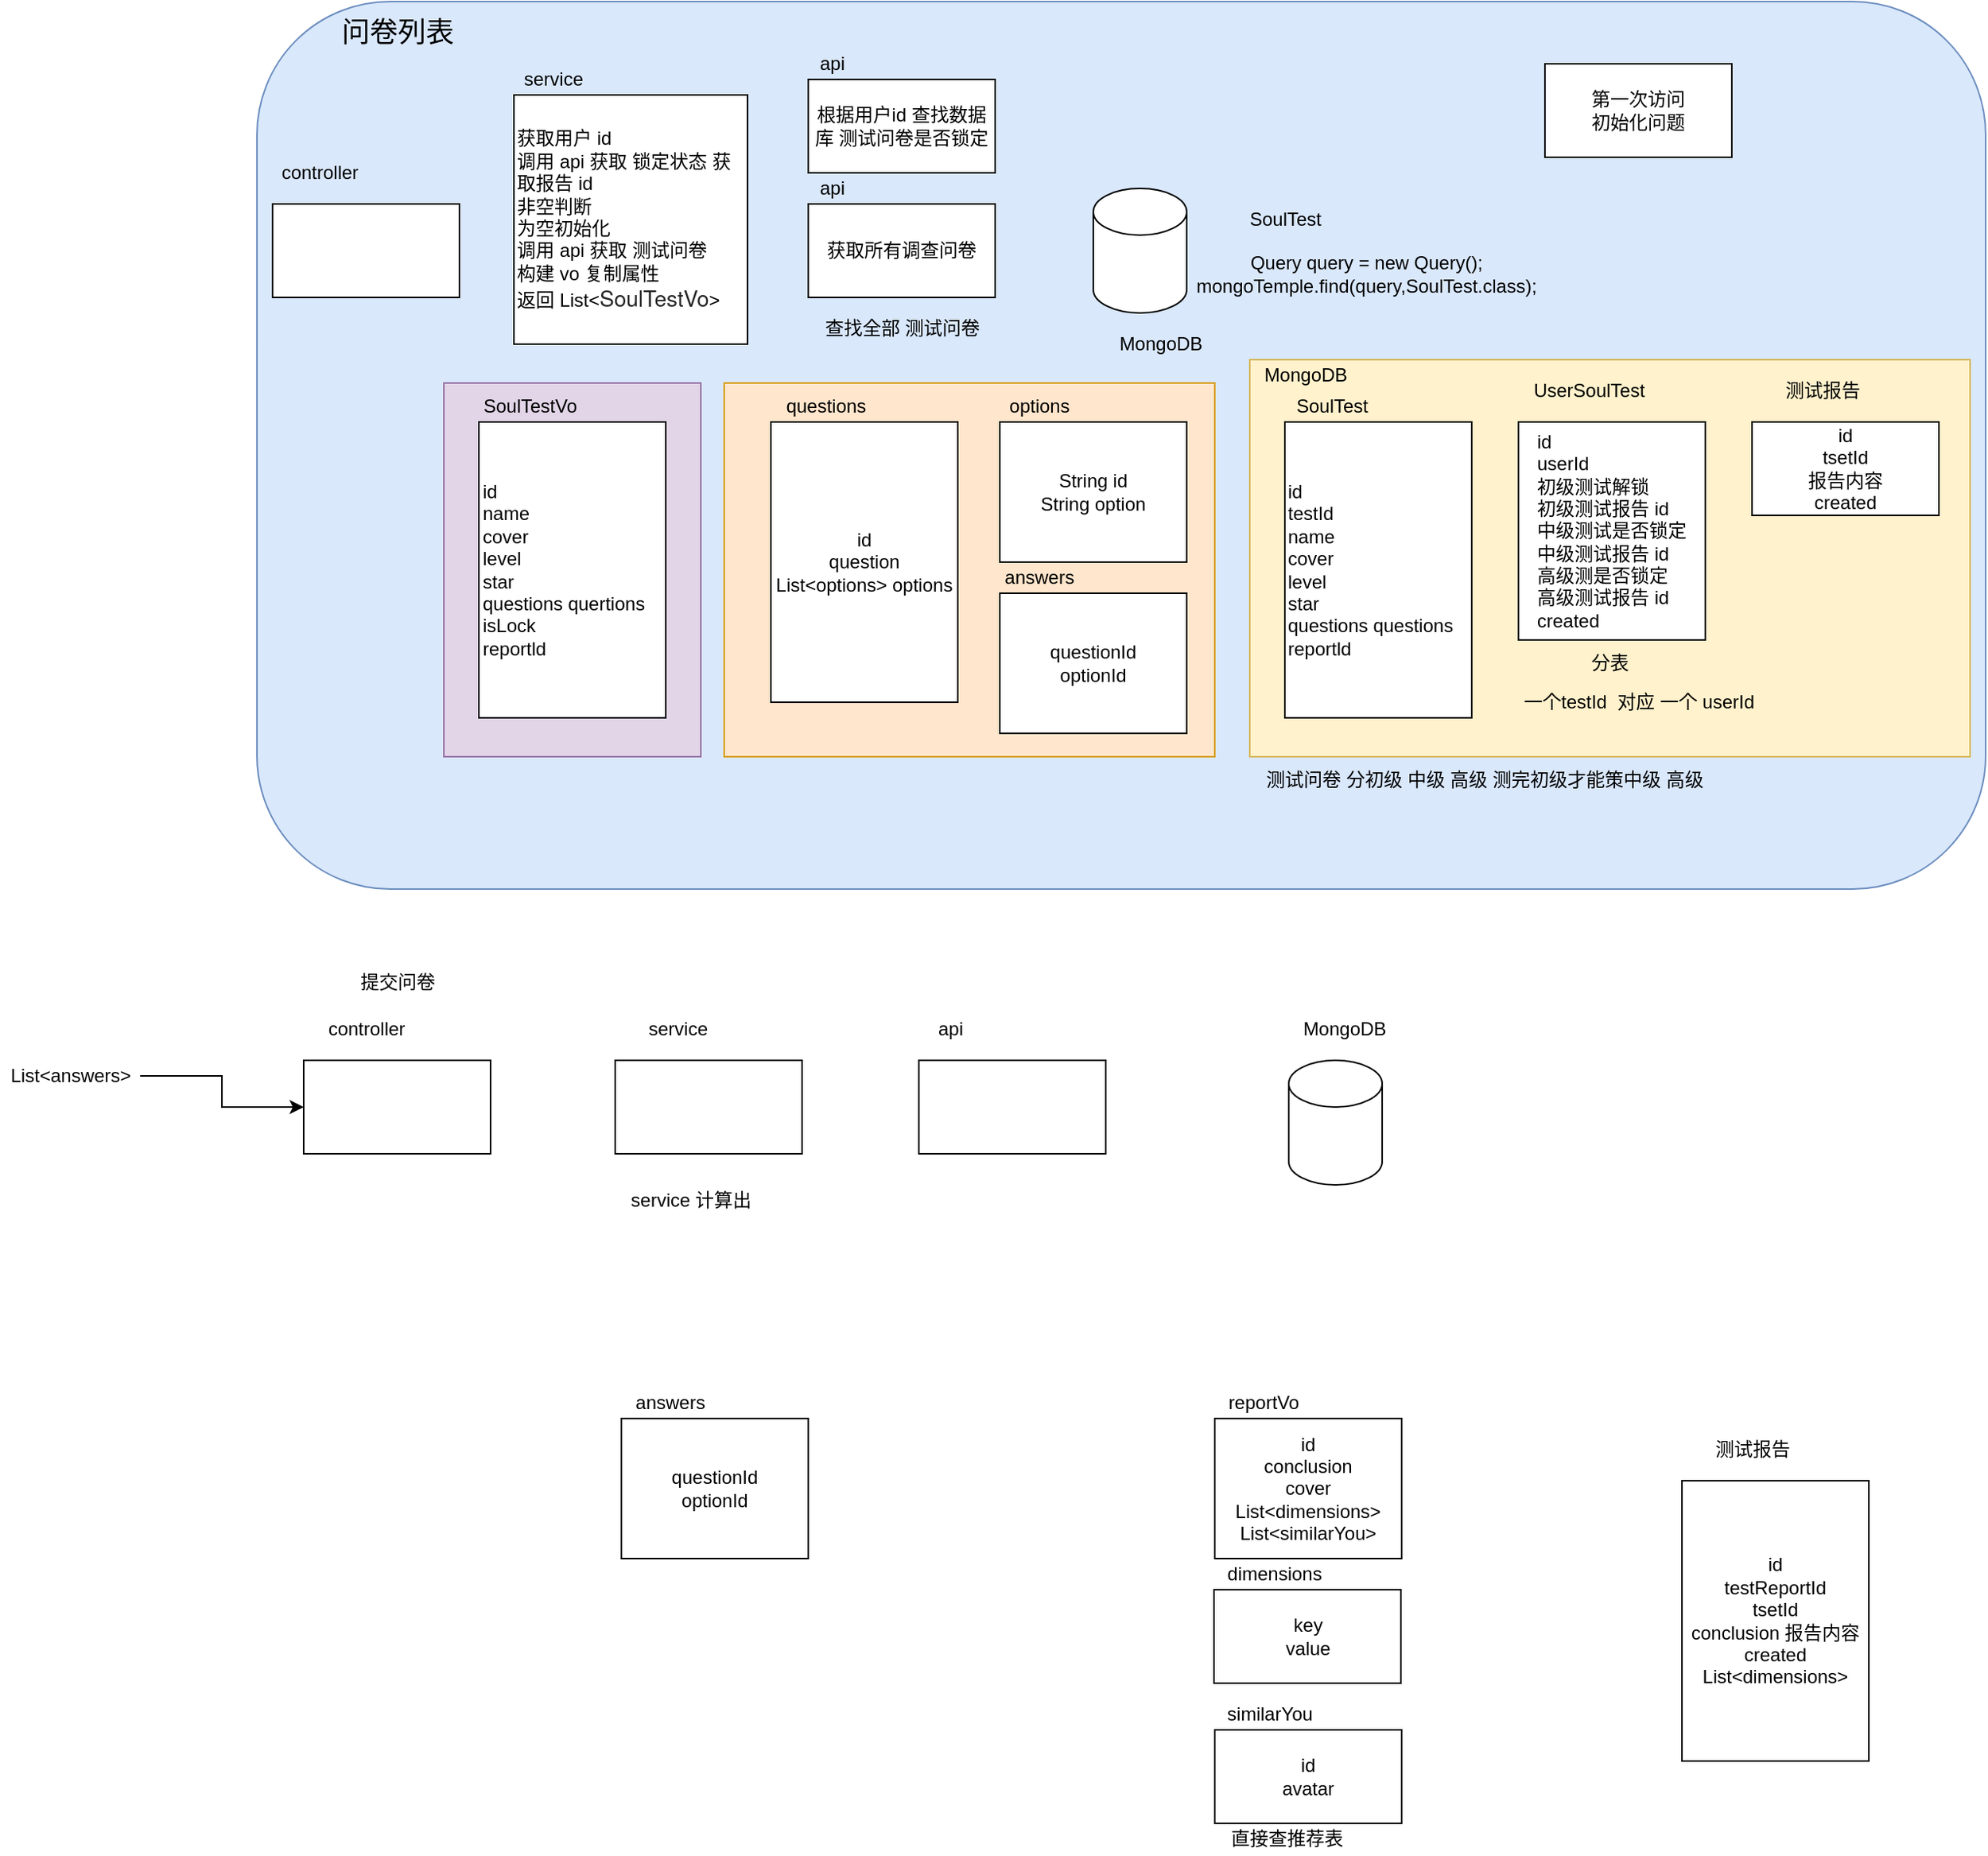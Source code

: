 <mxfile version="15.1.4" type="github">
  <diagram id="uPwQ-DKn6TWLFWeCrAIk" name="Page-1">
    <mxGraphModel dx="1815" dy="1811" grid="1" gridSize="10" guides="1" tooltips="1" connect="1" arrows="1" fold="1" page="1" pageScale="1" pageWidth="827" pageHeight="1169" math="0" shadow="0">
      <root>
        <mxCell id="0" />
        <mxCell id="1" parent="0" />
        <mxCell id="hybPqLs7shXcZBpGnRqg-33" value="" style="rounded=1;whiteSpace=wrap;html=1;strokeColor=#6c8ebf;fillColor=#dae8fc;movable=1;resizable=1;rotatable=1;deletable=1;editable=1;connectable=1;" vertex="1" parent="1">
          <mxGeometry y="-70" width="1110" height="570" as="geometry" />
        </mxCell>
        <mxCell id="hybPqLs7shXcZBpGnRqg-55" value="" style="whiteSpace=wrap;html=1;fillColor=#e1d5e7;strokeColor=#9673a6;" vertex="1" parent="1">
          <mxGeometry x="120" y="175" width="165" height="240" as="geometry" />
        </mxCell>
        <mxCell id="hybPqLs7shXcZBpGnRqg-31" value="" style="whiteSpace=wrap;html=1;fillColor=#fff2cc;strokeColor=#d6b656;" vertex="1" parent="1">
          <mxGeometry x="637.5" y="160" width="462.5" height="255" as="geometry" />
        </mxCell>
        <mxCell id="hybPqLs7shXcZBpGnRqg-30" value="" style="whiteSpace=wrap;html=1;fillColor=#ffe6cc;strokeColor=#d79b00;" vertex="1" parent="1">
          <mxGeometry x="300" y="175" width="315" height="240" as="geometry" />
        </mxCell>
        <mxCell id="hybPqLs7shXcZBpGnRqg-1" value="" style="whiteSpace=wrap;html=1;" vertex="1" parent="1">
          <mxGeometry x="10" y="60" width="120" height="60" as="geometry" />
        </mxCell>
        <mxCell id="hybPqLs7shXcZBpGnRqg-2" value="controller&lt;br&gt;" style="text;html=1;align=center;verticalAlign=middle;resizable=0;points=[];autosize=1;strokeColor=none;fillColor=none;" vertex="1" parent="1">
          <mxGeometry x="10" y="30" width="60" height="20" as="geometry" />
        </mxCell>
        <mxCell id="hybPqLs7shXcZBpGnRqg-3" value="service" style="text;html=1;align=center;verticalAlign=middle;resizable=0;points=[];autosize=1;strokeColor=none;fillColor=none;" vertex="1" parent="1">
          <mxGeometry x="165" y="-30" width="50" height="20" as="geometry" />
        </mxCell>
        <mxCell id="hybPqLs7shXcZBpGnRqg-4" value="获取用户 id&amp;nbsp;&lt;br&gt;调用 api 获取 锁定状态 获取报告 id &lt;br&gt;非空判断&amp;nbsp;&lt;br&gt;为空初始化&lt;br&gt;调用 api 获取 测试问卷&lt;br&gt;构建 vo 复制属性&lt;br&gt;&lt;span style=&quot;text-align: center&quot;&gt;返回 List&amp;lt;&lt;/span&gt;&lt;span style=&quot;text-align: center ; color: rgba(0 , 0 , 0 , 0.85) ; font-family: &amp;#34;helvetica neue&amp;#34; ; font-size: 14px&quot;&gt;SoulTestVo&lt;/span&gt;&lt;span style=&quot;text-align: center&quot;&gt;&amp;gt;&lt;/span&gt;" style="whiteSpace=wrap;html=1;align=left;" vertex="1" parent="1">
          <mxGeometry x="165" y="-10" width="150" height="160" as="geometry" />
        </mxCell>
        <mxCell id="hybPqLs7shXcZBpGnRqg-6" value="" style="shape=cylinder3;whiteSpace=wrap;html=1;boundedLbl=1;backgroundOutline=1;size=15;" vertex="1" parent="1">
          <mxGeometry x="537" y="50" width="60" height="80" as="geometry" />
        </mxCell>
        <mxCell id="hybPqLs7shXcZBpGnRqg-7" value="id&lt;br&gt;name&lt;br&gt;cover&lt;br&gt;level&lt;br&gt;star&lt;br&gt;questions quertions&lt;br&gt;isLock&lt;br&gt;reportld" style="whiteSpace=wrap;html=1;align=left;" vertex="1" parent="1">
          <mxGeometry x="142.5" y="200" width="120" height="190" as="geometry" />
        </mxCell>
        <mxCell id="hybPqLs7shXcZBpGnRqg-8" value="SoulTestVo" style="text;html=1;align=center;verticalAlign=middle;resizable=0;points=[];autosize=1;strokeColor=none;fillColor=none;" vertex="1" parent="1">
          <mxGeometry x="135" y="180" width="80" height="20" as="geometry" />
        </mxCell>
        <mxCell id="hybPqLs7shXcZBpGnRqg-9" value="id&lt;br&gt;question&lt;br&gt;List&amp;lt;options&amp;gt; options" style="whiteSpace=wrap;html=1;" vertex="1" parent="1">
          <mxGeometry x="330" y="200" width="120" height="180" as="geometry" />
        </mxCell>
        <mxCell id="hybPqLs7shXcZBpGnRqg-10" value="questions" style="text;html=1;align=center;verticalAlign=middle;resizable=0;points=[];autosize=1;strokeColor=none;fillColor=none;" vertex="1" parent="1">
          <mxGeometry x="330" y="180" width="70" height="20" as="geometry" />
        </mxCell>
        <mxCell id="hybPqLs7shXcZBpGnRqg-11" value="MongoDB&lt;br&gt;" style="text;html=1;align=center;verticalAlign=middle;resizable=0;points=[];autosize=1;strokeColor=none;fillColor=none;" vertex="1" parent="1">
          <mxGeometry x="545" y="140" width="70" height="20" as="geometry" />
        </mxCell>
        <mxCell id="hybPqLs7shXcZBpGnRqg-12" value="SoulTest" style="text;html=1;align=center;verticalAlign=middle;resizable=0;points=[];autosize=1;strokeColor=none;fillColor=none;" vertex="1" parent="1">
          <mxGeometry x="630" y="60" width="60" height="20" as="geometry" />
        </mxCell>
        <mxCell id="hybPqLs7shXcZBpGnRqg-13" value="Query query = new Query();&lt;br&gt;mongoTemple.find(query,SoulTest.class);&lt;br&gt;" style="text;html=1;align=center;verticalAlign=middle;resizable=0;points=[];autosize=1;strokeColor=none;fillColor=none;" vertex="1" parent="1">
          <mxGeometry x="597" y="90" width="230" height="30" as="geometry" />
        </mxCell>
        <mxCell id="hybPqLs7shXcZBpGnRqg-14" value="查找全部 测试问卷" style="text;html=1;align=center;verticalAlign=middle;resizable=0;points=[];autosize=1;strokeColor=none;fillColor=none;" vertex="1" parent="1">
          <mxGeometry x="359" y="130" width="110" height="20" as="geometry" />
        </mxCell>
        <mxCell id="hybPqLs7shXcZBpGnRqg-15" value="String id&lt;br&gt;String option" style="whiteSpace=wrap;html=1;" vertex="1" parent="1">
          <mxGeometry x="477" y="200" width="120" height="90" as="geometry" />
        </mxCell>
        <mxCell id="hybPqLs7shXcZBpGnRqg-16" value="options" style="text;html=1;align=center;verticalAlign=middle;resizable=0;points=[];autosize=1;strokeColor=none;fillColor=none;" vertex="1" parent="1">
          <mxGeometry x="477" y="180" width="50" height="20" as="geometry" />
        </mxCell>
        <mxCell id="hybPqLs7shXcZBpGnRqg-19" value="SoulTest&lt;br&gt;" style="text;html=1;align=center;verticalAlign=middle;resizable=0;points=[];autosize=1;strokeColor=none;fillColor=none;" vertex="1" parent="1">
          <mxGeometry x="660" y="180" width="60" height="20" as="geometry" />
        </mxCell>
        <mxCell id="hybPqLs7shXcZBpGnRqg-21" value="id&lt;br&gt;testId&lt;br&gt;name&lt;br&gt;cover&lt;br&gt;level&lt;br&gt;star&lt;br&gt;questions questions&lt;br&gt;reportld" style="whiteSpace=wrap;html=1;align=left;" vertex="1" parent="1">
          <mxGeometry x="660" y="200" width="120" height="190" as="geometry" />
        </mxCell>
        <mxCell id="hybPqLs7shXcZBpGnRqg-22" value="测试问卷 分初级 中级 高级 测完初级才能策中级 高级" style="text;html=1;align=center;verticalAlign=middle;resizable=0;points=[];autosize=1;strokeColor=none;fillColor=none;" vertex="1" parent="1">
          <mxGeometry x="637.5" y="420" width="300" height="20" as="geometry" />
        </mxCell>
        <mxCell id="hybPqLs7shXcZBpGnRqg-25" value="UserSoulTest" style="text;html=1;align=center;verticalAlign=middle;resizable=0;points=[];autosize=1;strokeColor=none;fillColor=none;" vertex="1" parent="1">
          <mxGeometry x="810" y="170" width="90" height="20" as="geometry" />
        </mxCell>
        <mxCell id="hybPqLs7shXcZBpGnRqg-26" value="&lt;div style=&quot;text-align: left&quot;&gt;id&amp;nbsp;&lt;/div&gt;&lt;div style=&quot;text-align: left&quot;&gt;userId&lt;/div&gt;&lt;div style=&quot;text-align: left&quot;&gt;初级测试解锁&lt;/div&gt;&lt;div style=&quot;text-align: left&quot;&gt;初级测试报告 id&lt;/div&gt;&lt;div style=&quot;text-align: left&quot;&gt;中级测试是否锁定&lt;/div&gt;&lt;div style=&quot;text-align: left&quot;&gt;中级测试报告 id&lt;/div&gt;&lt;div style=&quot;text-align: left&quot;&gt;高级测是否锁定&lt;/div&gt;&lt;div style=&quot;text-align: left&quot;&gt;高级测试报告 id&lt;/div&gt;&lt;div style=&quot;text-align: left&quot;&gt;created&lt;/div&gt;" style="whiteSpace=wrap;html=1;" vertex="1" parent="1">
          <mxGeometry x="810" y="200" width="120" height="140" as="geometry" />
        </mxCell>
        <mxCell id="hybPqLs7shXcZBpGnRqg-27" value="获取所有调查问卷" style="whiteSpace=wrap;html=1;" vertex="1" parent="1">
          <mxGeometry x="354" y="60" width="120" height="60" as="geometry" />
        </mxCell>
        <mxCell id="hybPqLs7shXcZBpGnRqg-28" value="api" style="text;html=1;align=center;verticalAlign=middle;resizable=0;points=[];autosize=1;strokeColor=none;fillColor=none;" vertex="1" parent="1">
          <mxGeometry x="354" y="40" width="30" height="20" as="geometry" />
        </mxCell>
        <mxCell id="hybPqLs7shXcZBpGnRqg-34" value="&lt;font style=&quot;font-size: 18px&quot;&gt;问卷列表&lt;/font&gt;" style="text;html=1;align=center;verticalAlign=middle;resizable=0;points=[];autosize=1;strokeColor=none;fillColor=none;" vertex="1" parent="1">
          <mxGeometry x="45" y="-60" width="90" height="20" as="geometry" />
        </mxCell>
        <mxCell id="hybPqLs7shXcZBpGnRqg-35" value="MongoDB&lt;br&gt;" style="text;html=1;align=center;verticalAlign=middle;resizable=0;points=[];autosize=1;strokeColor=none;fillColor=none;" vertex="1" parent="1">
          <mxGeometry x="637.5" y="160" width="70" height="20" as="geometry" />
        </mxCell>
        <mxCell id="hybPqLs7shXcZBpGnRqg-37" value="第一次访问&lt;br&gt;初始化问题" style="rounded=0;whiteSpace=wrap;html=1;" vertex="1" parent="1">
          <mxGeometry x="827" y="-30" width="120" height="60" as="geometry" />
        </mxCell>
        <mxCell id="hybPqLs7shXcZBpGnRqg-38" value="" style="whiteSpace=wrap;html=1;gradientColor=none;fillColor=#FFFFFF;" vertex="1" parent="1">
          <mxGeometry x="30" y="610" width="120" height="60" as="geometry" />
        </mxCell>
        <mxCell id="hybPqLs7shXcZBpGnRqg-39" value="根据用户id 查找数据库 测试问卷是否锁定" style="whiteSpace=wrap;html=1;" vertex="1" parent="1">
          <mxGeometry x="354" y="-20" width="120" height="60" as="geometry" />
        </mxCell>
        <mxCell id="hybPqLs7shXcZBpGnRqg-40" value="api" style="text;html=1;align=center;verticalAlign=middle;resizable=0;points=[];autosize=1;strokeColor=none;fillColor=none;" vertex="1" parent="1">
          <mxGeometry x="354" y="-40" width="30" height="20" as="geometry" />
        </mxCell>
        <mxCell id="hybPqLs7shXcZBpGnRqg-41" value="controller" style="text;html=1;align=center;verticalAlign=middle;resizable=0;points=[];autosize=1;strokeColor=none;fillColor=none;" vertex="1" parent="1">
          <mxGeometry x="40" y="580" width="60" height="20" as="geometry" />
        </mxCell>
        <mxCell id="hybPqLs7shXcZBpGnRqg-42" value="提交问卷" style="text;html=1;align=center;verticalAlign=middle;resizable=0;points=[];autosize=1;strokeColor=none;fillColor=none;" vertex="1" parent="1">
          <mxGeometry x="60" y="550" width="60" height="20" as="geometry" />
        </mxCell>
        <mxCell id="hybPqLs7shXcZBpGnRqg-43" value="" style="whiteSpace=wrap;html=1;gradientColor=none;fillColor=#FFFFFF;" vertex="1" parent="1">
          <mxGeometry x="230" y="610" width="120" height="60" as="geometry" />
        </mxCell>
        <mxCell id="hybPqLs7shXcZBpGnRqg-44" value="service" style="text;html=1;align=center;verticalAlign=middle;resizable=0;points=[];autosize=1;strokeColor=none;fillColor=none;" vertex="1" parent="1">
          <mxGeometry x="245" y="580" width="50" height="20" as="geometry" />
        </mxCell>
        <mxCell id="hybPqLs7shXcZBpGnRqg-45" value="" style="whiteSpace=wrap;html=1;gradientColor=none;fillColor=#FFFFFF;" vertex="1" parent="1">
          <mxGeometry x="425" y="610" width="120" height="60" as="geometry" />
        </mxCell>
        <mxCell id="hybPqLs7shXcZBpGnRqg-46" value="api" style="text;html=1;align=center;verticalAlign=middle;resizable=0;points=[];autosize=1;strokeColor=none;fillColor=none;" vertex="1" parent="1">
          <mxGeometry x="430" y="580" width="30" height="20" as="geometry" />
        </mxCell>
        <mxCell id="hybPqLs7shXcZBpGnRqg-48" value="MongoDB" style="text;html=1;align=center;verticalAlign=middle;resizable=0;points=[];autosize=1;strokeColor=none;fillColor=none;" vertex="1" parent="1">
          <mxGeometry x="662.5" y="580" width="70" height="20" as="geometry" />
        </mxCell>
        <mxCell id="hybPqLs7shXcZBpGnRqg-49" value="" style="shape=cylinder3;whiteSpace=wrap;html=1;boundedLbl=1;backgroundOutline=1;size=15;fillColor=#FFFFFF;gradientColor=none;" vertex="1" parent="1">
          <mxGeometry x="662.5" y="610" width="60" height="80" as="geometry" />
        </mxCell>
        <mxCell id="hybPqLs7shXcZBpGnRqg-50" value="id&lt;br&gt;tsetId&lt;br&gt;报告内容&lt;br&gt;created" style="whiteSpace=wrap;html=1;fillColor=#FFFFFF;gradientColor=none;" vertex="1" parent="1">
          <mxGeometry x="960" y="200" width="120" height="60" as="geometry" />
        </mxCell>
        <mxCell id="hybPqLs7shXcZBpGnRqg-51" value="测试报告" style="text;html=1;align=center;verticalAlign=middle;resizable=0;points=[];autosize=1;strokeColor=none;fillColor=none;" vertex="1" parent="1">
          <mxGeometry x="975" y="170" width="60" height="20" as="geometry" />
        </mxCell>
        <mxCell id="hybPqLs7shXcZBpGnRqg-58" style="edgeStyle=orthogonalEdgeStyle;rounded=0;orthogonalLoop=1;jettySize=auto;html=1;entryX=0;entryY=0.5;entryDx=0;entryDy=0;" edge="1" parent="1" source="hybPqLs7shXcZBpGnRqg-52" target="hybPqLs7shXcZBpGnRqg-38">
          <mxGeometry relative="1" as="geometry" />
        </mxCell>
        <mxCell id="hybPqLs7shXcZBpGnRqg-52" value="List&amp;lt;answers&amp;gt;" style="text;html=1;align=center;verticalAlign=middle;resizable=0;points=[];autosize=1;strokeColor=none;fillColor=none;" vertex="1" parent="1">
          <mxGeometry x="-165" y="610" width="90" height="20" as="geometry" />
        </mxCell>
        <mxCell id="hybPqLs7shXcZBpGnRqg-53" value="questionId&lt;br&gt;optionId" style="whiteSpace=wrap;html=1;" vertex="1" parent="1">
          <mxGeometry x="477" y="310" width="120" height="90" as="geometry" />
        </mxCell>
        <mxCell id="hybPqLs7shXcZBpGnRqg-54" value="answers&lt;br&gt;" style="text;html=1;align=center;verticalAlign=middle;resizable=0;points=[];autosize=1;strokeColor=none;fillColor=none;" vertex="1" parent="1">
          <mxGeometry x="472" y="290" width="60" height="20" as="geometry" />
        </mxCell>
        <mxCell id="hybPqLs7shXcZBpGnRqg-60" value="questionId&lt;br&gt;optionId" style="whiteSpace=wrap;html=1;" vertex="1" parent="1">
          <mxGeometry x="234" y="840" width="120" height="90" as="geometry" />
        </mxCell>
        <mxCell id="hybPqLs7shXcZBpGnRqg-61" value="answers&lt;br&gt;" style="text;html=1;align=center;verticalAlign=middle;resizable=0;points=[];autosize=1;strokeColor=none;fillColor=none;" vertex="1" parent="1">
          <mxGeometry x="235" y="820" width="60" height="20" as="geometry" />
        </mxCell>
        <mxCell id="hybPqLs7shXcZBpGnRqg-62" value="分表&amp;nbsp;" style="text;html=1;align=center;verticalAlign=middle;resizable=0;points=[];autosize=1;strokeColor=none;fillColor=none;" vertex="1" parent="1">
          <mxGeometry x="850" y="345" width="40" height="20" as="geometry" />
        </mxCell>
        <mxCell id="hybPqLs7shXcZBpGnRqg-63" value="一个testId &amp;nbsp;对应 一个 userId" style="text;html=1;align=center;verticalAlign=middle;resizable=0;points=[];autosize=1;strokeColor=none;fillColor=none;" vertex="1" parent="1">
          <mxGeometry x="807" y="370" width="160" height="20" as="geometry" />
        </mxCell>
        <mxCell id="hybPqLs7shXcZBpGnRqg-64" value="service 计算出&amp;nbsp;" style="text;html=1;align=center;verticalAlign=middle;resizable=0;points=[];autosize=1;strokeColor=none;fillColor=none;" vertex="1" parent="1">
          <mxGeometry x="230" y="690" width="100" height="20" as="geometry" />
        </mxCell>
        <mxCell id="hybPqLs7shXcZBpGnRqg-65" value="id&lt;br&gt;conclusion&lt;br&gt;cover&lt;br&gt;List&amp;lt;dimensions&amp;gt;&lt;br&gt;List&amp;lt;similarYou&amp;gt;" style="whiteSpace=wrap;html=1;" vertex="1" parent="1">
          <mxGeometry x="615" y="840" width="120" height="90" as="geometry" />
        </mxCell>
        <mxCell id="hybPqLs7shXcZBpGnRqg-66" value="reportVo" style="text;html=1;align=center;verticalAlign=middle;resizable=0;points=[];autosize=1;strokeColor=none;fillColor=none;" vertex="1" parent="1">
          <mxGeometry x="616" y="820" width="60" height="20" as="geometry" />
        </mxCell>
        <mxCell id="hybPqLs7shXcZBpGnRqg-68" value="id&lt;br&gt;avatar" style="whiteSpace=wrap;html=1;fillColor=#FFFFFF;gradientColor=none;" vertex="1" parent="1">
          <mxGeometry x="615" y="1040" width="120" height="60" as="geometry" />
        </mxCell>
        <mxCell id="hybPqLs7shXcZBpGnRqg-69" value="similarYou" style="text;html=1;align=center;verticalAlign=middle;resizable=0;points=[];autosize=1;strokeColor=none;fillColor=none;" vertex="1" parent="1">
          <mxGeometry x="615" y="1020" width="70" height="20" as="geometry" />
        </mxCell>
        <mxCell id="hybPqLs7shXcZBpGnRqg-70" value="key&lt;br&gt;value" style="whiteSpace=wrap;html=1;fillColor=#FFFFFF;gradientColor=none;" vertex="1" parent="1">
          <mxGeometry x="614.5" y="950" width="120" height="60" as="geometry" />
        </mxCell>
        <mxCell id="hybPqLs7shXcZBpGnRqg-71" value="dimensions" style="text;html=1;align=center;verticalAlign=middle;resizable=0;points=[];autosize=1;strokeColor=none;fillColor=none;" vertex="1" parent="1">
          <mxGeometry x="612.5" y="930" width="80" height="20" as="geometry" />
        </mxCell>
        <mxCell id="hybPqLs7shXcZBpGnRqg-72" value="id&lt;br&gt;testReportId&lt;br&gt;tsetId&lt;br&gt;conclusion 报告内容&lt;br&gt;created&lt;br&gt;List&amp;lt;dimensions&amp;gt;" style="whiteSpace=wrap;html=1;fillColor=#FFFFFF;gradientColor=none;" vertex="1" parent="1">
          <mxGeometry x="915" y="880" width="120" height="180" as="geometry" />
        </mxCell>
        <mxCell id="hybPqLs7shXcZBpGnRqg-73" value="测试报告" style="text;html=1;align=center;verticalAlign=middle;resizable=0;points=[];autosize=1;strokeColor=none;fillColor=none;" vertex="1" parent="1">
          <mxGeometry x="930" y="850" width="60" height="20" as="geometry" />
        </mxCell>
        <mxCell id="hybPqLs7shXcZBpGnRqg-74" value="直接查推荐表" style="text;html=1;align=center;verticalAlign=middle;resizable=0;points=[];autosize=1;strokeColor=none;fillColor=none;" vertex="1" parent="1">
          <mxGeometry x="616" y="1100" width="90" height="20" as="geometry" />
        </mxCell>
      </root>
    </mxGraphModel>
  </diagram>
</mxfile>
